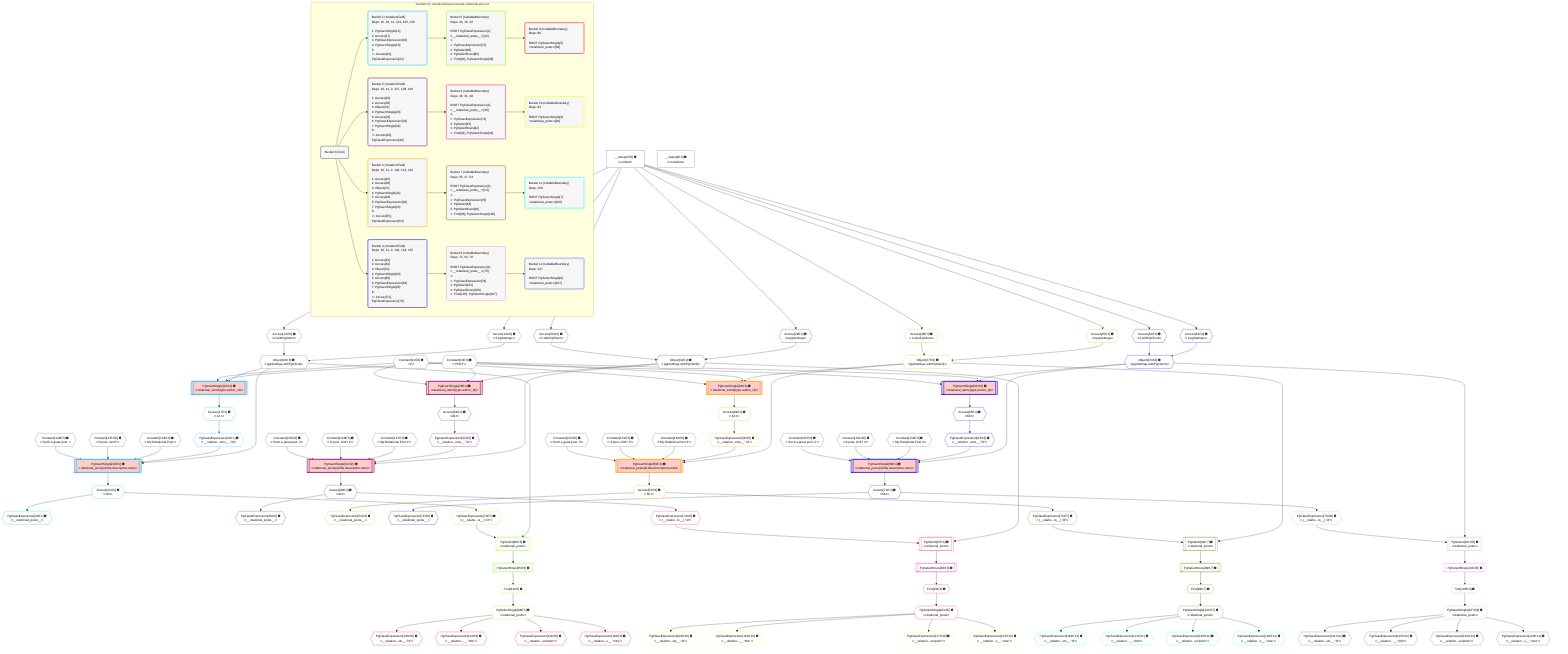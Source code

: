 %%{init: {'themeVariables': { 'fontSize': '12px'}}}%%
graph TD
    classDef path fill:#eee,stroke:#000,color:#000
    classDef plan fill:#fff,stroke-width:1px,color:#000
    classDef itemplan fill:#fff,stroke-width:2px,color:#000
    classDef unbatchedplan fill:#dff,stroke-width:1px,color:#000
    classDef sideeffectplan fill:#fcc,stroke-width:2px,color:#000
    classDef bucket fill:#f6f6f6,color:#000,stroke-width:2px,text-align:left

    subgraph "Buckets for mutations/basics/create-relational-post-x4"
    Bucket0("Bucket 0 (root)"):::bucket
    Bucket1("Bucket 1 (mutationField)<br />Deps: 15, 10, 11, 124, 125, 126<br /><br />1: PgInsertSingle[12]<br />2: Access[17]<br />3: PgClassExpression[16]<br />4: PgInsertSingle[18]<br />5: <br />ᐳ: Access[23], PgClassExpression[22]"):::bucket
    Bucket2("Bucket 2 (mutationField)<br />Deps: 10, 11, 2, 127, 128, 129<br /><br />1: Access[29]<br />2: Access[30]<br />3: Object[31]<br />4: PgInsertSingle[28]<br />5: Access[33]<br />6: PgClassExpression[32]<br />7: PgInsertSingle[34]<br />8: <br />ᐳ: Access[39], PgClassExpression[38]"):::bucket
    Bucket3("Bucket 3 (mutationField)<br />Deps: 10, 11, 2, 130, 131, 132<br /><br />1: Access[45]<br />2: Access[46]<br />3: Object[47]<br />4: PgInsertSingle[44]<br />5: Access[49]<br />6: PgClassExpression[48]<br />7: PgInsertSingle[50]<br />8: <br />ᐳ: Access[55], PgClassExpression[54]"):::bucket
    Bucket4("Bucket 4 (mutationField)<br />Deps: 10, 11, 2, 133, 134, 135<br /><br />1: Access[61]<br />2: Access[62]<br />3: Object[63]<br />4: PgInsertSingle[60]<br />5: Access[65]<br />6: PgClassExpression[64]<br />7: PgInsertSingle[66]<br />8: <br />ᐳ: Access[71], PgClassExpression[70]"):::bucket
    Bucket5("Bucket 5 (nullableBoundary)<br />Deps: 23, 15, 22<br /><br />ROOT PgClassExpression{1}ᐸ__relational_posts__ᐳ[22]<br />1: <br />ᐳ: PgClassExpression[72]<br />2: PgSelect[80]<br />3: PgSelectRows[85]<br />ᐳ: First[84], PgSelectSingle[86]"):::bucket
    Bucket6("Bucket 6 (nullableBoundary)<br />Deps: 39, 31, 38<br /><br />ROOT PgClassExpression{2}ᐸ__relational_posts__ᐳ[38]<br />1: <br />ᐳ: PgClassExpression[74]<br />2: PgSelect[87]<br />3: PgSelectRows[92]<br />ᐳ: First[91], PgSelectSingle[93]"):::bucket
    Bucket7("Bucket 7 (nullableBoundary)<br />Deps: 55, 47, 54<br /><br />ROOT PgClassExpression{3}ᐸ__relational_posts__ᐳ[54]<br />1: <br />ᐳ: PgClassExpression[76]<br />2: PgSelect[94]<br />3: PgSelectRows[99]<br />ᐳ: First[98], PgSelectSingle[100]"):::bucket
    Bucket8("Bucket 8 (nullableBoundary)<br />Deps: 71, 63, 70<br /><br />ROOT PgClassExpression{4}ᐸ__relational_posts__ᐳ[70]<br />1: <br />ᐳ: PgClassExpression[78]<br />2: PgSelect[101]<br />3: PgSelectRows[106]<br />ᐳ: First[105], PgSelectSingle[107]"):::bucket
    Bucket9("Bucket 9 (nullableBoundary)<br />Deps: 86<br /><br />ROOT PgSelectSingle{5}ᐸrelational_postsᐳ[86]"):::bucket
    Bucket10("Bucket 10 (nullableBoundary)<br />Deps: 93<br /><br />ROOT PgSelectSingle{6}ᐸrelational_postsᐳ[93]"):::bucket
    Bucket11("Bucket 11 (nullableBoundary)<br />Deps: 100<br /><br />ROOT PgSelectSingle{7}ᐸrelational_postsᐳ[100]"):::bucket
    Bucket12("Bucket 12 (nullableBoundary)<br />Deps: 107<br /><br />ROOT PgSelectSingle{8}ᐸrelational_postsᐳ[107]"):::bucket
    end
    Bucket0 --> Bucket1 & Bucket2 & Bucket3 & Bucket4
    Bucket1 --> Bucket5
    Bucket2 --> Bucket6
    Bucket3 --> Bucket7
    Bucket4 --> Bucket8
    Bucket5 --> Bucket9
    Bucket6 --> Bucket10
    Bucket7 --> Bucket11
    Bucket8 --> Bucket12

    %% plan dependencies
    Object15{{"Object[15∈0] ➊<br />ᐸ{pgSettings,withPgClient}ᐳ"}}:::plan
    Access13{{"Access[13∈0] ➊<br />ᐸ2.pgSettingsᐳ"}}:::plan
    Access14{{"Access[14∈0] ➊<br />ᐸ2.withPgClientᐳ"}}:::plan
    Access13 & Access14 --> Object15
    __Value2["__Value[2∈0] ➊<br />ᐸcontextᐳ"]:::plan
    __Value2 --> Access13
    __Value2 --> Access14
    __Value4["__Value[4∈0] ➊<br />ᐸrootValueᐳ"]:::plan
    Constant10{{"Constant[10∈0] ➊<br />ᐸ'POST'ᐳ"}}:::plan
    Constant11{{"Constant[11∈0] ➊<br />ᐸ2ᐳ"}}:::plan
    Constant124{{"Constant[124∈0] ➊<br />ᐸ'My Relational Post'ᐳ"}}:::plan
    Constant125{{"Constant[125∈0] ➊<br />ᐸ'A post, innit?'ᐳ"}}:::plan
    Constant126{{"Constant[126∈0] ➊<br />ᐸ'Such a great post.'ᐳ"}}:::plan
    Constant127{{"Constant[127∈0] ➊<br />ᐸ'My Relational Post 2'ᐳ"}}:::plan
    Constant128{{"Constant[128∈0] ➊<br />ᐸ'A post, innit? 2'ᐳ"}}:::plan
    Constant129{{"Constant[129∈0] ➊<br />ᐸ'Such a great post. 2'ᐳ"}}:::plan
    Constant130{{"Constant[130∈0] ➊<br />ᐸ'My Relational Post 3'ᐳ"}}:::plan
    Constant131{{"Constant[131∈0] ➊<br />ᐸ'A post, innit? 3'ᐳ"}}:::plan
    Constant132{{"Constant[132∈0] ➊<br />ᐸ'Such a great post. 3'ᐳ"}}:::plan
    Constant133{{"Constant[133∈0] ➊<br />ᐸ'My Relational Post 4'ᐳ"}}:::plan
    Constant134{{"Constant[134∈0] ➊<br />ᐸ'A post, innit? 4'ᐳ"}}:::plan
    Constant135{{"Constant[135∈0] ➊<br />ᐸ'Such a great post. 4'ᐳ"}}:::plan
    PgInsertSingle18[["PgInsertSingle[18∈1] ➊<br />ᐸrelational_posts(id,title,description,note)ᐳ"]]:::sideeffectplan
    PgClassExpression16{{"PgClassExpression[16∈1] ➊<br />ᐸ__relation...ems__.”id”ᐳ"}}:::plan
    Object15 & PgClassExpression16 & Constant124 & Constant125 & Constant126 --> PgInsertSingle18
    PgInsertSingle12[["PgInsertSingle[12∈1] ➊<br />ᐸrelational_items(type,author_id)ᐳ"]]:::sideeffectplan
    Object15 & Constant10 & Constant11 --> PgInsertSingle12
    Access17{{"Access[17∈1] ➊<br />ᐸ12.tᐳ"}}:::plan
    Access17 --> PgClassExpression16
    PgInsertSingle12 --> Access17
    PgClassExpression22{{"PgClassExpression[22∈1] ➊<br />ᐸ__relational_posts__ᐳ"}}:::plan
    Access23{{"Access[23∈1] ➊<br />ᐸ18.tᐳ"}}:::plan
    Access23 --> PgClassExpression22
    PgInsertSingle18 --> Access23
    PgInsertSingle34[["PgInsertSingle[34∈2] ➊<br />ᐸrelational_posts(id,title,description,note)ᐳ"]]:::sideeffectplan
    Object31{{"Object[31∈2] ➊<br />ᐸ{pgSettings,withPgClient}ᐳ"}}:::plan
    PgClassExpression32{{"PgClassExpression[32∈2] ➊<br />ᐸ__relation...ems__.”id”ᐳ"}}:::plan
    Object31 & PgClassExpression32 & Constant127 & Constant128 & Constant129 --> PgInsertSingle34
    PgInsertSingle28[["PgInsertSingle[28∈2] ➊<br />ᐸrelational_items(type,author_id)ᐳ"]]:::sideeffectplan
    Object31 & Constant10 & Constant11 --> PgInsertSingle28
    Access29{{"Access[29∈2] ➊<br />ᐸ2.pgSettingsᐳ"}}:::plan
    Access30{{"Access[30∈2] ➊<br />ᐸ2.withPgClientᐳ"}}:::plan
    Access29 & Access30 --> Object31
    __Value2 --> Access29
    __Value2 --> Access30
    Access33{{"Access[33∈2] ➊<br />ᐸ28.tᐳ"}}:::plan
    Access33 --> PgClassExpression32
    PgInsertSingle28 --> Access33
    PgClassExpression38{{"PgClassExpression[38∈2] ➊<br />ᐸ__relational_posts__ᐳ"}}:::plan
    Access39{{"Access[39∈2] ➊<br />ᐸ34.tᐳ"}}:::plan
    Access39 --> PgClassExpression38
    PgInsertSingle34 --> Access39
    PgInsertSingle50[["PgInsertSingle[50∈3] ➊<br />ᐸrelational_posts(id,title,description,note)ᐳ"]]:::sideeffectplan
    Object47{{"Object[47∈3] ➊<br />ᐸ{pgSettings,withPgClient}ᐳ"}}:::plan
    PgClassExpression48{{"PgClassExpression[48∈3] ➊<br />ᐸ__relation...ems__.”id”ᐳ"}}:::plan
    Object47 & PgClassExpression48 & Constant130 & Constant131 & Constant132 --> PgInsertSingle50
    PgInsertSingle44[["PgInsertSingle[44∈3] ➊<br />ᐸrelational_items(type,author_id)ᐳ"]]:::sideeffectplan
    Object47 & Constant10 & Constant11 --> PgInsertSingle44
    Access45{{"Access[45∈3] ➊<br />ᐸ2.pgSettingsᐳ"}}:::plan
    Access46{{"Access[46∈3] ➊<br />ᐸ2.withPgClientᐳ"}}:::plan
    Access45 & Access46 --> Object47
    __Value2 --> Access45
    __Value2 --> Access46
    Access49{{"Access[49∈3] ➊<br />ᐸ44.tᐳ"}}:::plan
    Access49 --> PgClassExpression48
    PgInsertSingle44 --> Access49
    PgClassExpression54{{"PgClassExpression[54∈3] ➊<br />ᐸ__relational_posts__ᐳ"}}:::plan
    Access55{{"Access[55∈3] ➊<br />ᐸ50.tᐳ"}}:::plan
    Access55 --> PgClassExpression54
    PgInsertSingle50 --> Access55
    PgInsertSingle66[["PgInsertSingle[66∈4] ➊<br />ᐸrelational_posts(id,title,description,note)ᐳ"]]:::sideeffectplan
    Object63{{"Object[63∈4] ➊<br />ᐸ{pgSettings,withPgClient}ᐳ"}}:::plan
    PgClassExpression64{{"PgClassExpression[64∈4] ➊<br />ᐸ__relation...ems__.”id”ᐳ"}}:::plan
    Object63 & PgClassExpression64 & Constant133 & Constant134 & Constant135 --> PgInsertSingle66
    PgInsertSingle60[["PgInsertSingle[60∈4] ➊<br />ᐸrelational_items(type,author_id)ᐳ"]]:::sideeffectplan
    Object63 & Constant10 & Constant11 --> PgInsertSingle60
    Access61{{"Access[61∈4] ➊<br />ᐸ2.pgSettingsᐳ"}}:::plan
    Access62{{"Access[62∈4] ➊<br />ᐸ2.withPgClientᐳ"}}:::plan
    Access61 & Access62 --> Object63
    __Value2 --> Access61
    __Value2 --> Access62
    Access65{{"Access[65∈4] ➊<br />ᐸ60.tᐳ"}}:::plan
    Access65 --> PgClassExpression64
    PgInsertSingle60 --> Access65
    PgClassExpression70{{"PgClassExpression[70∈4] ➊<br />ᐸ__relational_posts__ᐳ"}}:::plan
    Access71{{"Access[71∈4] ➊<br />ᐸ66.tᐳ"}}:::plan
    Access71 --> PgClassExpression70
    PgInsertSingle66 --> Access71
    PgSelect80[["PgSelect[80∈5] ➊<br />ᐸrelational_postsᐳ"]]:::plan
    PgClassExpression72{{"PgClassExpression[72∈5] ➊<br />ᐸ(__relatio...ts__).”id”ᐳ"}}:::plan
    Object15 & PgClassExpression72 --> PgSelect80
    Access23 --> PgClassExpression72
    First84{{"First[84∈5] ➊"}}:::plan
    PgSelectRows85[["PgSelectRows[85∈5] ➊"]]:::plan
    PgSelectRows85 --> First84
    PgSelect80 --> PgSelectRows85
    PgSelectSingle86{{"PgSelectSingle[86∈5] ➊<br />ᐸrelational_postsᐳ"}}:::plan
    First84 --> PgSelectSingle86
    PgSelect87[["PgSelect[87∈6] ➊<br />ᐸrelational_postsᐳ"]]:::plan
    PgClassExpression74{{"PgClassExpression[74∈6] ➊<br />ᐸ(__relatio...ts__).”id”ᐳ"}}:::plan
    Object31 & PgClassExpression74 --> PgSelect87
    Access39 --> PgClassExpression74
    First91{{"First[91∈6] ➊"}}:::plan
    PgSelectRows92[["PgSelectRows[92∈6] ➊"]]:::plan
    PgSelectRows92 --> First91
    PgSelect87 --> PgSelectRows92
    PgSelectSingle93{{"PgSelectSingle[93∈6] ➊<br />ᐸrelational_postsᐳ"}}:::plan
    First91 --> PgSelectSingle93
    PgSelect94[["PgSelect[94∈7] ➊<br />ᐸrelational_postsᐳ"]]:::plan
    PgClassExpression76{{"PgClassExpression[76∈7] ➊<br />ᐸ(__relatio...ts__).”id”ᐳ"}}:::plan
    Object47 & PgClassExpression76 --> PgSelect94
    Access55 --> PgClassExpression76
    First98{{"First[98∈7] ➊"}}:::plan
    PgSelectRows99[["PgSelectRows[99∈7] ➊"]]:::plan
    PgSelectRows99 --> First98
    PgSelect94 --> PgSelectRows99
    PgSelectSingle100{{"PgSelectSingle[100∈7] ➊<br />ᐸrelational_postsᐳ"}}:::plan
    First98 --> PgSelectSingle100
    PgSelect101[["PgSelect[101∈8] ➊<br />ᐸrelational_postsᐳ"]]:::plan
    PgClassExpression78{{"PgClassExpression[78∈8] ➊<br />ᐸ(__relatio...ts__).”id”ᐳ"}}:::plan
    Object63 & PgClassExpression78 --> PgSelect101
    Access71 --> PgClassExpression78
    First105{{"First[105∈8] ➊"}}:::plan
    PgSelectRows106[["PgSelectRows[106∈8] ➊"]]:::plan
    PgSelectRows106 --> First105
    PgSelect101 --> PgSelectRows106
    PgSelectSingle107{{"PgSelectSingle[107∈8] ➊<br />ᐸrelational_postsᐳ"}}:::plan
    First105 --> PgSelectSingle107
    PgClassExpression108{{"PgClassExpression[108∈9] ➊<br />ᐸ__relation...sts__.”id”ᐳ"}}:::plan
    PgSelectSingle86 --> PgClassExpression108
    PgClassExpression112{{"PgClassExpression[112∈9] ➊<br />ᐸ__relation...__.”title”ᐳ"}}:::plan
    PgSelectSingle86 --> PgClassExpression112
    PgClassExpression116{{"PgClassExpression[116∈9] ➊<br />ᐸ__relation...scription”ᐳ"}}:::plan
    PgSelectSingle86 --> PgClassExpression116
    PgClassExpression120{{"PgClassExpression[120∈9] ➊<br />ᐸ__relation...s__.”note”ᐳ"}}:::plan
    PgSelectSingle86 --> PgClassExpression120
    PgClassExpression109{{"PgClassExpression[109∈10] ➊<br />ᐸ__relation...sts__.”id”ᐳ"}}:::plan
    PgSelectSingle93 --> PgClassExpression109
    PgClassExpression113{{"PgClassExpression[113∈10] ➊<br />ᐸ__relation...__.”title”ᐳ"}}:::plan
    PgSelectSingle93 --> PgClassExpression113
    PgClassExpression117{{"PgClassExpression[117∈10] ➊<br />ᐸ__relation...scription”ᐳ"}}:::plan
    PgSelectSingle93 --> PgClassExpression117
    PgClassExpression121{{"PgClassExpression[121∈10] ➊<br />ᐸ__relation...s__.”note”ᐳ"}}:::plan
    PgSelectSingle93 --> PgClassExpression121
    PgClassExpression110{{"PgClassExpression[110∈11] ➊<br />ᐸ__relation...sts__.”id”ᐳ"}}:::plan
    PgSelectSingle100 --> PgClassExpression110
    PgClassExpression114{{"PgClassExpression[114∈11] ➊<br />ᐸ__relation...__.”title”ᐳ"}}:::plan
    PgSelectSingle100 --> PgClassExpression114
    PgClassExpression118{{"PgClassExpression[118∈11] ➊<br />ᐸ__relation...scription”ᐳ"}}:::plan
    PgSelectSingle100 --> PgClassExpression118
    PgClassExpression122{{"PgClassExpression[122∈11] ➊<br />ᐸ__relation...s__.”note”ᐳ"}}:::plan
    PgSelectSingle100 --> PgClassExpression122
    PgClassExpression111{{"PgClassExpression[111∈12] ➊<br />ᐸ__relation...sts__.”id”ᐳ"}}:::plan
    PgSelectSingle107 --> PgClassExpression111
    PgClassExpression115{{"PgClassExpression[115∈12] ➊<br />ᐸ__relation...__.”title”ᐳ"}}:::plan
    PgSelectSingle107 --> PgClassExpression115
    PgClassExpression119{{"PgClassExpression[119∈12] ➊<br />ᐸ__relation...scription”ᐳ"}}:::plan
    PgSelectSingle107 --> PgClassExpression119
    PgClassExpression123{{"PgClassExpression[123∈12] ➊<br />ᐸ__relation...s__.”note”ᐳ"}}:::plan
    PgSelectSingle107 --> PgClassExpression123

    %% define steps
    classDef bucket0 stroke:#696969
    class Bucket0,__Value2,__Value4,Constant10,Constant11,Access13,Access14,Object15,Constant124,Constant125,Constant126,Constant127,Constant128,Constant129,Constant130,Constant131,Constant132,Constant133,Constant134,Constant135 bucket0
    classDef bucket1 stroke:#00bfff
    class Bucket1,PgInsertSingle12,PgClassExpression16,Access17,PgInsertSingle18,PgClassExpression22,Access23 bucket1
    classDef bucket2 stroke:#7f007f
    class Bucket2,PgInsertSingle28,Access29,Access30,Object31,PgClassExpression32,Access33,PgInsertSingle34,PgClassExpression38,Access39 bucket2
    classDef bucket3 stroke:#ffa500
    class Bucket3,PgInsertSingle44,Access45,Access46,Object47,PgClassExpression48,Access49,PgInsertSingle50,PgClassExpression54,Access55 bucket3
    classDef bucket4 stroke:#0000ff
    class Bucket4,PgInsertSingle60,Access61,Access62,Object63,PgClassExpression64,Access65,PgInsertSingle66,PgClassExpression70,Access71 bucket4
    classDef bucket5 stroke:#7fff00
    class Bucket5,PgClassExpression72,PgSelect80,First84,PgSelectRows85,PgSelectSingle86 bucket5
    classDef bucket6 stroke:#ff1493
    class Bucket6,PgClassExpression74,PgSelect87,First91,PgSelectRows92,PgSelectSingle93 bucket6
    classDef bucket7 stroke:#808000
    class Bucket7,PgClassExpression76,PgSelect94,First98,PgSelectRows99,PgSelectSingle100 bucket7
    classDef bucket8 stroke:#dda0dd
    class Bucket8,PgClassExpression78,PgSelect101,First105,PgSelectRows106,PgSelectSingle107 bucket8
    classDef bucket9 stroke:#ff0000
    class Bucket9,PgClassExpression108,PgClassExpression112,PgClassExpression116,PgClassExpression120 bucket9
    classDef bucket10 stroke:#ffff00
    class Bucket10,PgClassExpression109,PgClassExpression113,PgClassExpression117,PgClassExpression121 bucket10
    classDef bucket11 stroke:#00ffff
    class Bucket11,PgClassExpression110,PgClassExpression114,PgClassExpression118,PgClassExpression122 bucket11
    classDef bucket12 stroke:#4169e1
    class Bucket12,PgClassExpression111,PgClassExpression115,PgClassExpression119,PgClassExpression123 bucket12